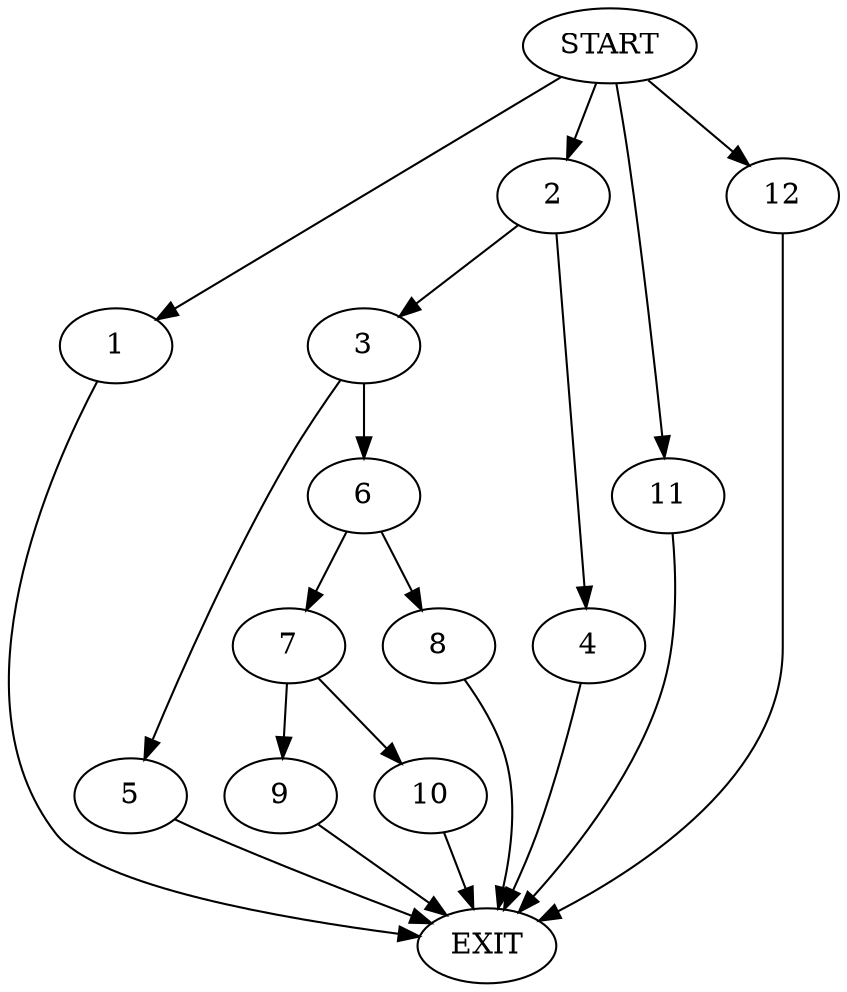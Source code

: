 digraph {
0 [label="START"]
13 [label="EXIT"]
0 -> 1
1 -> 13
0 -> 2
2 -> 3
2 -> 4
4 -> 13
3 -> 5
3 -> 6
5 -> 13
6 -> 7
6 -> 8
7 -> 9
7 -> 10
8 -> 13
9 -> 13
10 -> 13
0 -> 11
11 -> 13
0 -> 12
12 -> 13
}
